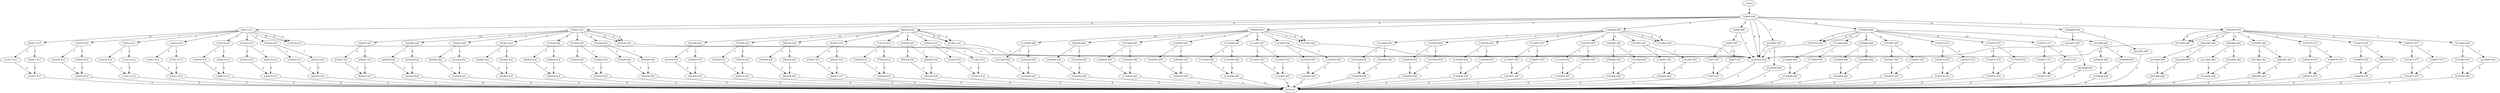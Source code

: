 digraph "" { 
1[ label="(1)root"];
2[ label="(2)404-404"];
3[ label="(3)406-406"];
4[ label="(4)407-407"];
5[ label="(5)407-407"];
6[ label="(6)407-407"];
7[ label="(7)407-407"];
8[ label="(8)411-411"];
9[ label="(9)412-412"];
10[ label="(10)412-412"];
11[ label="(11)412-412"];
12[ label="(12)412-412"];
13[ label="(13)413-413"];
14[ label="(14)413-413"];
15[ label="(15)413-413"];
17[ label="(17)414-414"];
16[ label="(16)413-413"];
19[ label="(19)414-414"];
18[ label="(18)414-414"];
21[ label="(21)415-415"];
20[ label="(20)414-414"];
23[ label="(23)415-415"];
22[ label="(22)415-415"];
25[ label="(25)416-416"];
24[ label="(24)415-415"];
27[ label="(27)416-416"];
26[ label="(26)416-416"];
29[ label="(29)417-417"];
28[ label="(28)416-416"];
31[ label="(31)417-417"];
30[ label="(30)417-417"];
34[ label="(34)418-418"];
35[ label="(35)418-418"];
32[ label="(32)417-417"];
33[ label="(33)418-418"];
38[ label="(38)421-421"];
39[ label="(39)422-422"];
36[ label="(36)418-418"];
37[ label="(37)419-419"];
42[ label="(42)422-422"];
43[ label="(43)423-423"];
40[ label="(40)422-422"];
41[ label="(41)422-422"];
46[ label="(46)423-423"];
47[ label="(47)424-424"];
44[ label="(44)423-423"];
45[ label="(45)423-423"];
51[ label="(51)425-425"];
50[ label="(50)424-424"];
49[ label="(49)424-424"];
48[ label="(48)424-424"];
55[ label="(55)426-426"];
54[ label="(54)425-425"];
53[ label="(53)425-425"];
52[ label="(52)425-425"];
59[ label="(59)427-427"];
58[ label="(58)426-426"];
57[ label="(57)426-426"];
56[ label="(56)426-426"];
63[ label="(63)428-428"];
62[ label="(62)427-427"];
61[ label="(61)427-427"];
60[ label="(60)427-427"];
68[ label="(68)432-432"];
69[ label="(69)433-433"];
70[ label="(70)433-433"];
71[ label="(71)433-433"];
64[ label="(64)428-428"];
65[ label="(65)428-428"];
66[ label="(66)428-428"];
67[ label="(67)430-430"];
76[ label="(76)434-434"];
77[ label="(77)435-435"];
78[ label="(78)435-435"];
79[ label="(79)435-435"];
72[ label="(72)433-433"];
73[ label="(73)434-434"];
74[ label="(74)434-434"];
75[ label="(75)434-434"];
85[ label="(85)437-437"];
84[ label="(84)436-436"];
87[ label="(87)437-437"];
86[ label="(86)437-437"];
81[ label="(81)436-436"];
80[ label="(80)435-435"];
83[ label="(83)436-436"];
82[ label="(82)436-436"];
93[ label="(93)439-439"];
92[ label="(92)438-438"];
95[ label="(95)439-439"];
94[ label="(94)439-439"];
89[ label="(89)438-438"];
88[ label="(88)437-437"];
91[ label="(91)438-438"];
90[ label="(90)438-438"];
102[ label="(102)444-444"];
103[ label="(103)445-445"];
100[ label="(100)444-444"];
101[ label="(101)444-444"];
98[ label="(98)443-443"];
99[ label="(99)444-444"];
96[ label="(96)439-439"];
97[ label="(97)441-441"];
110[ label="(110)446-446"];
111[ label="(111)447-447"];
108[ label="(108)446-446"];
109[ label="(109)446-446"];
106[ label="(106)445-445"];
107[ label="(107)446-446"];
104[ label="(104)445-445"];
105[ label="(105)445-445"];
119[ label="(119)449-449"];
118[ label="(118)448-448"];
117[ label="(117)448-448"];
116[ label="(116)448-448"];
115[ label="(115)448-448"];
114[ label="(114)447-447"];
113[ label="(113)447-447"];
112[ label="(112)447-447"];
127[ label="(127)452-452"];
126[ label="(126)450-450"];
125[ label="(125)450-450"];
124[ label="(124)450-450"];
123[ label="(123)450-450"];
122[ label="(122)449-449"];
121[ label="(121)449-449"];
120[ label="(120)449-449"];
137[ label="(137)457-457"];
136[ label="(136)456-456"];
139[ label="(139)457-457"];
138[ label="(138)457-457"];
141[ label="(141)458-458"];
140[ label="(140)457-457"];
143[ label="(143)458-458"];
142[ label="(142)458-458"];
129[ label="(129)455-455"];
128[ label="(128)454-454"];
131[ label="(131)455-455"];
130[ label="(130)455-455"];
133[ label="(133)456-456"];
132[ label="(132)455-455"];
135[ label="(135)456-456"];
134[ label="(134)456-456"];
152[ label="(152)460-460"];
153[ label="(153)461-461"];
154[ label="(154)461-461"];
155[ label="(155)461-461"];
156[ label="(156)461-461"];
157[ label="(157)463-463"];
158[ label="(158)465-465"];
159[ label="(159)466-466"];
144[ label="(144)458-458"];
145[ label="(145)459-459"];
146[ label="(146)459-459"];
147[ label="(147)459-459"];
148[ label="(148)459-459"];
149[ label="(149)460-460"];
150[ label="(150)460-460"];
151[ label="(151)460-460"];
171[ label="(171)469-469"];
170[ label="(170)468-468"];
169[ label="(169)468-468"];
168[ label="(168)468-468"];
175[ label="(175)470-470"];
174[ label="(174)469-469"];
173[ label="(173)469-469"];
172[ label="(172)469-469"];
163[ label="(163)467-467"];
162[ label="(162)466-466"];
161[ label="(161)466-466"];
160[ label="(160)466-466"];
167[ label="(167)468-468"];
166[ label="(166)467-467"];
165[ label="(165)467-467"];
164[ label="(164)467-467"];
186[ label="(186)472-472"];
187[ label="(187)474-474"];
184[ label="(184)472-472"];
185[ label="(185)472-472"];
190[ label="(190)477-477"];
191[ label="(191)477-477"];
188[ label="(188)476-476"];
189[ label="(189)477-477"];
178[ label="(178)470-470"];
179[ label="(179)471-471"];
176[ label="(176)470-470"];
177[ label="(177)470-470"];
182[ label="(182)471-471"];
183[ label="(183)472-472"];
180[ label="(180)471-471"];
181[ label="(181)471-471"];
205[ label="(205)481-481"];
204[ label="(204)480-480"];
207[ label="(207)481-481"];
206[ label="(206)481-481"];
201[ label="(201)480-480"];
200[ label="(200)479-479"];
203[ label="(203)480-480"];
202[ label="(202)480-480"];
197[ label="(197)479-479"];
196[ label="(196)478-478"];
199[ label="(199)479-479"];
198[ label="(198)479-479"];
193[ label="(193)478-478"];
192[ label="(192)477-477"];
195[ label="(195)478-478"];
194[ label="(194)478-478"];
220[ label="(220)494-494"];
221[ label="(221)495-495"];
222[ label="(222)497-497"];
223[ label="(223)498-498"];
216[ label="(216)483-483"];
217[ label="(217)485-485"];
218[ label="(218)487-487"];
219[ label="(219)490-490"];
212[ label="(212)482-482"];
213[ label="(213)483-483"];
214[ label="(214)483-483"];
215[ label="(215)483-483"];
208[ label="(208)481-481"];
209[ label="(209)482-482"];
210[ label="(210)482-482"];
211[ label="(211)482-482"];
225[ label="(225)exit"];
224[ label="(224)502-502"];
1->2[ label="E"];
2->8[ label="2"];
2->98[ label="3"];
2->128[ label="4"];
2->3[ label="5"];
2->224[ label="6"];
2->188[ label="7"];
2->68[ label="8"];
2->38[ label="9"];
2->158[ label="10"];
2->218[ label="11"];
2->220[ label="12"];
2->224[ label="D"];
3->224[ label="F"];
3->4[ label="T"];
4->6[ label="F"];
4->5[ label="T"];
5->7[ label="E"];
6->7[ label="E"];
7->225[ label="E"];
8->9[ label="2"];
8->21[ label="3"];
8->25[ label="4"];
8->37[ label="5"];
8->37[ label="6"];
8->33[ label="7"];
8->17[ label="8"];
8->13[ label="9"];
8->29[ label="10"];
8->37[ label="D"];
9->11[ label="F"];
9->10[ label="T"];
10->12[ label="E"];
11->12[ label="E"];
12->225[ label="E"];
13->15[ label="F"];
13->14[ label="T"];
14->16[ label="E"];
15->16[ label="E"];
16->225[ label="E"];
17->19[ label="F"];
17->18[ label="T"];
18->20[ label="E"];
19->20[ label="E"];
20->225[ label="E"];
21->23[ label="F"];
21->22[ label="T"];
22->24[ label="E"];
23->24[ label="E"];
24->225[ label="E"];
25->27[ label="F"];
25->26[ label="T"];
26->28[ label="E"];
27->28[ label="E"];
28->225[ label="E"];
29->31[ label="F"];
29->30[ label="T"];
30->32[ label="E"];
31->32[ label="E"];
32->225[ label="E"];
33->35[ label="F"];
33->34[ label="T"];
34->36[ label="E"];
35->36[ label="E"];
36->225[ label="E"];
37->224[ label="E"];
38->39[ label="2"];
38->51[ label="3"];
38->55[ label="4"];
38->67[ label="5"];
38->67[ label="6"];
38->63[ label="7"];
38->47[ label="8"];
38->43[ label="9"];
38->59[ label="10"];
38->67[ label="D"];
39->41[ label="F"];
39->40[ label="T"];
40->42[ label="E"];
41->42[ label="E"];
42->225[ label="E"];
43->45[ label="F"];
43->44[ label="T"];
44->46[ label="E"];
45->46[ label="E"];
46->225[ label="E"];
47->49[ label="F"];
47->48[ label="T"];
48->50[ label="E"];
49->50[ label="E"];
50->225[ label="E"];
51->53[ label="F"];
51->52[ label="T"];
52->54[ label="E"];
53->54[ label="E"];
54->225[ label="E"];
55->57[ label="F"];
55->56[ label="T"];
56->58[ label="E"];
57->58[ label="E"];
58->225[ label="E"];
59->61[ label="F"];
59->60[ label="T"];
60->62[ label="E"];
61->62[ label="E"];
62->225[ label="E"];
63->65[ label="F"];
63->64[ label="T"];
64->66[ label="E"];
65->66[ label="E"];
66->225[ label="E"];
67->224[ label="E"];
68->69[ label="2"];
68->81[ label="3"];
68->85[ label="4"];
68->97[ label="5"];
68->97[ label="6"];
68->93[ label="7"];
68->77[ label="8"];
68->73[ label="9"];
68->89[ label="10"];
68->97[ label="D"];
69->71[ label="F"];
69->70[ label="T"];
70->72[ label="E"];
71->72[ label="E"];
72->225[ label="E"];
73->75[ label="F"];
73->74[ label="T"];
74->76[ label="E"];
75->76[ label="E"];
76->225[ label="E"];
77->79[ label="F"];
77->78[ label="T"];
78->80[ label="E"];
79->80[ label="E"];
80->225[ label="E"];
81->83[ label="F"];
81->82[ label="T"];
82->84[ label="E"];
83->84[ label="E"];
84->225[ label="E"];
85->87[ label="F"];
85->86[ label="T"];
86->88[ label="E"];
87->88[ label="E"];
88->225[ label="E"];
89->91[ label="F"];
89->90[ label="T"];
90->92[ label="E"];
91->92[ label="E"];
92->225[ label="E"];
93->95[ label="F"];
93->94[ label="T"];
94->96[ label="E"];
95->96[ label="E"];
96->225[ label="E"];
97->224[ label="E"];
98->99[ label="2"];
98->111[ label="3"];
98->115[ label="4"];
98->127[ label="5"];
98->127[ label="6"];
98->123[ label="7"];
98->107[ label="8"];
98->103[ label="9"];
98->119[ label="10"];
98->127[ label="D"];
99->101[ label="F"];
99->100[ label="T"];
100->102[ label="E"];
101->102[ label="E"];
102->225[ label="E"];
103->105[ label="F"];
103->104[ label="T"];
104->106[ label="E"];
105->106[ label="E"];
106->225[ label="E"];
107->109[ label="F"];
107->108[ label="T"];
108->110[ label="E"];
109->110[ label="E"];
110->225[ label="E"];
111->113[ label="F"];
111->112[ label="T"];
112->114[ label="E"];
113->114[ label="E"];
114->225[ label="E"];
115->117[ label="F"];
115->116[ label="T"];
116->118[ label="E"];
117->118[ label="E"];
118->225[ label="E"];
119->121[ label="F"];
119->120[ label="T"];
120->122[ label="E"];
121->122[ label="E"];
122->225[ label="E"];
123->125[ label="F"];
123->124[ label="T"];
124->126[ label="E"];
125->126[ label="E"];
126->225[ label="E"];
127->224[ label="E"];
128->129[ label="2"];
128->141[ label="3"];
128->145[ label="4"];
128->157[ label="5"];
128->157[ label="6"];
128->153[ label="7"];
128->137[ label="8"];
128->133[ label="9"];
128->149[ label="10"];
128->157[ label="D"];
129->131[ label="F"];
129->130[ label="T"];
130->132[ label="E"];
131->132[ label="E"];
132->225[ label="E"];
133->135[ label="F"];
133->134[ label="T"];
134->136[ label="E"];
135->136[ label="E"];
136->225[ label="E"];
137->139[ label="F"];
137->138[ label="T"];
138->140[ label="E"];
139->140[ label="E"];
140->225[ label="E"];
141->143[ label="F"];
141->142[ label="T"];
142->144[ label="E"];
143->144[ label="E"];
144->225[ label="E"];
145->147[ label="F"];
145->146[ label="T"];
146->148[ label="E"];
147->148[ label="E"];
148->225[ label="E"];
149->151[ label="F"];
149->150[ label="T"];
150->152[ label="E"];
151->152[ label="E"];
152->225[ label="E"];
153->155[ label="F"];
153->154[ label="T"];
154->156[ label="E"];
155->156[ label="E"];
156->225[ label="E"];
157->224[ label="E"];
158->159[ label="2"];
158->171[ label="3"];
158->175[ label="4"];
158->187[ label="5"];
158->187[ label="6"];
158->183[ label="7"];
158->167[ label="8"];
158->163[ label="9"];
158->179[ label="10"];
158->187[ label="D"];
159->161[ label="F"];
159->160[ label="T"];
160->162[ label="E"];
161->162[ label="E"];
162->225[ label="E"];
163->165[ label="F"];
163->164[ label="T"];
164->166[ label="E"];
165->166[ label="E"];
166->225[ label="E"];
167->169[ label="F"];
167->168[ label="T"];
168->170[ label="E"];
169->170[ label="E"];
170->225[ label="E"];
171->173[ label="F"];
171->172[ label="T"];
172->174[ label="E"];
173->174[ label="E"];
174->225[ label="E"];
175->177[ label="F"];
175->176[ label="T"];
176->178[ label="E"];
177->178[ label="E"];
178->225[ label="E"];
179->181[ label="F"];
179->180[ label="T"];
180->182[ label="E"];
181->182[ label="E"];
182->225[ label="E"];
183->185[ label="F"];
183->184[ label="T"];
184->186[ label="E"];
185->186[ label="E"];
186->225[ label="E"];
187->224[ label="E"];
188->189[ label="2"];
188->201[ label="3"];
188->205[ label="4"];
188->217[ label="5"];
188->217[ label="6"];
188->213[ label="7"];
188->197[ label="8"];
188->193[ label="9"];
188->209[ label="10"];
188->217[ label="D"];
189->191[ label="F"];
189->190[ label="T"];
190->192[ label="E"];
191->192[ label="E"];
192->225[ label="E"];
193->195[ label="F"];
193->194[ label="T"];
194->196[ label="E"];
195->196[ label="E"];
196->225[ label="E"];
197->199[ label="F"];
197->198[ label="T"];
198->200[ label="E"];
199->200[ label="E"];
200->225[ label="E"];
201->203[ label="F"];
201->202[ label="T"];
202->204[ label="E"];
203->204[ label="E"];
204->225[ label="E"];
205->207[ label="F"];
205->206[ label="T"];
206->208[ label="E"];
207->208[ label="E"];
208->225[ label="E"];
209->211[ label="F"];
209->210[ label="T"];
210->212[ label="E"];
211->212[ label="E"];
212->225[ label="E"];
213->215[ label="F"];
213->214[ label="T"];
214->216[ label="E"];
215->216[ label="E"];
216->225[ label="E"];
217->224[ label="E"];
218->224[ label="F"];
218->219[ label="T"];
219->225[ label="E"];
220->222[ label="F"];
220->221[ label="T"];
221->225[ label="E"];
222->224[ label="F"];
222->223[ label="T"];
223->225[ label="E"];
224->225[ label="E"];
}